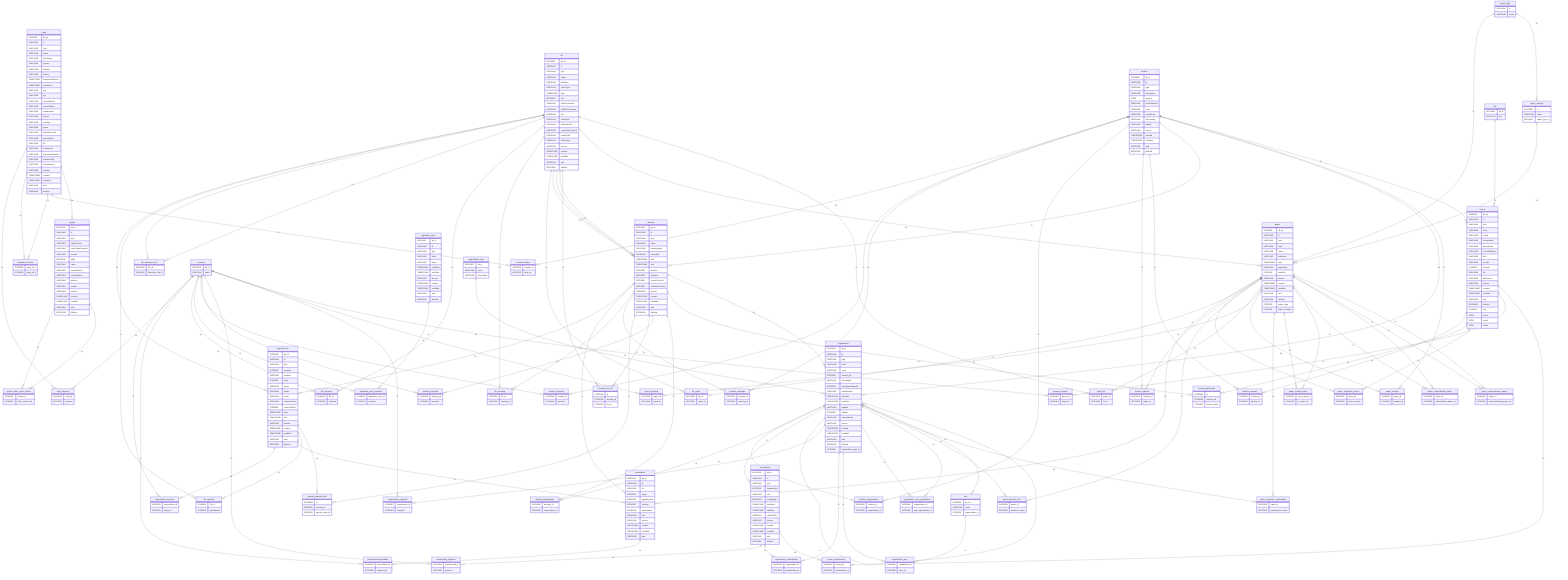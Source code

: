 erDiagram
    agenda_item ||--o{ agendaitem_keyword : FK
    agenda_item ||--o{ consultation : FK
    agenda_item ||--o{ file_agenda : FK
    agenda_item ||--o{ meeting_agenda_item : FK
    body ||--o{ body_keyword : FK
    body ||--o{ equivalent_bodies : FK
    body ||--o{ equivalent_bodies : FK
    body ||--o{ location_bodies : FK
    body ||--o{ system : FK
    consultation ||--o{ consultationkeywordlink : FK
    file ||--o{ agenda_item : FK
    file ||--o{ file_agenda : FK
    file ||--o{ file_derivative_link : FK
    file ||--o{ file_derivative_link : FK
    file ||--o{ file_keyword : FK
    file ||--o{ file_meeting : FK
    file ||--o{ file_paper : FK
    file ||--o{ meeting : FK
    file ||--o{ meeting : FK
    file ||--o{ meeting : FK
    file ||--o{ meeting_aux_file : FK
    file ||--o{ paper : FK
    file ||--o{ paper_file : FK
    keyword ||--o{ agendaitem_keyword : FK
    keyword ||--o{ body_keyword : FK
    keyword ||--o{ consultationkeywordlink : FK
    keyword ||--o{ file_keyword : FK
    keyword ||--o{ legislative_term_keyword : FK
    keyword ||--o{ location_keyword : FK
    keyword ||--o{ meeting_keyword : FK
    keyword ||--o{ membership_keyword : FK
    keyword ||--o{ organization_keyword : FK
    keyword ||--o{ paper_keyword : FK
    keyword ||--o{ person_keyword : FK
    legislative_term ||--o{ legislative_term_keyword : FK
    location ||--o{ location_bodies : FK
    location ||--o{ location_keyword : FK
    location ||--o{ location_meetings : FK
    location ||--o{ location_organizations : FK
    location ||--o{ location_papers : FK
    location ||--o{ location_persons : FK
    location ||--o{ meeting : FK
    location ||--o{ organization : FK
    location ||--o{ paper_location : FK
    location ||--o{ person : FK
    meeting ||--o{ agenda_item : FK
    meeting ||--o{ consultation : FK
    meeting ||--o{ file_meeting : FK
    meeting ||--o{ location_meetings : FK
    meeting ||--o{ meeting_agenda_item : FK
    meeting ||--o{ meeting_aux_file : FK
    meeting ||--o{ meeting_keyword : FK
    meeting ||--o{ meeting_organization : FK
    meeting ||--o{ meeting_participant : FK
    meeting ||--o{ organization : FK
    membership ||--o{ membership_keyword : FK
    membership ||--o{ organization_membership : FK
    membership ||--o{ person_membership : FK
    organization ||--o{ location_organizations : FK
    organization ||--o{ meeting_organization : FK
    organization ||--o{ membership : FK
    organization ||--o{ organization : FK
    organization ||--o{ organization_keyword : FK
    organization ||--o{ organization_membership : FK
    organization ||--o{ organization_post : FK
    organization ||--o{ organization_sub_organization : FK
    organization ||--o{ organization_sub_organization : FK
    organization ||--o{ paper_direction_link : FK
    organization ||--o{ paper_originator_organization : FK
    organization ||--o{ post : FK
    organization_type ||--o{ organization : FK
    paper ||--o{ consultation : FK
    paper ||--o{ file_paper : FK
    paper ||--o{ location_papers : FK
    paper ||--o{ paper_Originator_person : FK
    paper ||--o{ paper_direction_link : FK
    paper ||--o{ paper_file : FK
    paper ||--o{ paper_keyword : FK
    paper ||--o{ paper_location : FK
    paper ||--o{ paper_originator_organization : FK
    paper ||--o{ paper_related_paper : FK
    paper ||--o{ paper_related_paper : FK
    paper ||--o{ paper_subordinated_paper : FK
    paper ||--o{ paper_subordinated_paper : FK
    paper ||--o{ paper_superordinated_paper : FK
    paper ||--o{ paper_superordinated_paper : FK
    paper_subtype ||--o{ paper : FK
    paper_type ||--o{ paper : FK
    paper_type ||--o{ paper_subtype : FK
    person ||--o{ location_persons : FK
    person ||--o{ meeting_participant : FK
    person ||--o{ paper_Originator_person : FK
    person ||--o{ person_keyword : FK
    person ||--o{ person_membership : FK
    post ||--o{ organization_post : FK
    system ||--o{ system_other_oparl_version : FK
    system ||--o{ system_other_oparl_version : FK
    title ||--o{ person : FK

    agenda_item {
        INTEGER db_id
        VARCHAR id
        VARCHAR type
        INTEGER meeting
        VARCHAR number
        INTEGER order
        VARCHAR name
        BOOLEAN public
        VARCHAR result
        VARCHAR resolutionText
        INTEGER resolutionFile
        TIMESTAMP start
        TIMESTAMP end
        VARCHAR license
        TIMESTAMP created
        TIMESTAMP modified
        VARCHAR web
        BOOLEAN deleted
    }
    agendaitem_keyword {
        INTEGER agendaitem_id
        INTEGER keyword
    }
    body {
        INTEGER db_id
        VARCHAR id
        VARCHAR type
        VARCHAR name
        VARCHAR shortName
        VARCHAR system
        VARCHAR website
        VARCHAR license
        TIMESTAMP licenseValidSince
        TIMESTAMP oparlSince
        VARCHAR ags
        VARCHAR rgs
        VARCHAR contactEmail
        VARCHAR contactName
        VARCHAR organization
        VARCHAR person
        VARCHAR meeting
        VARCHAR paper
        VARCHAR legislativeTerm
        VARCHAR agendaItem
        VARCHAR file
        VARCHAR locationList
        VARCHAR legislativeTermList
        VARCHAR membership
        VARCHAR classification
        VARCHAR location
        TIMESTAMP created
        TIMESTAMP modified
        VARCHAR web
        BOOLEAN deleted
    }
    body_keyword {
        INTEGER body_id
        INTEGER keyword
    }
    consultation {
        INTEGER db_id
        VARCHAR id
        VARCHAR url
        INTEGER paper
        INTEGER agenda_item
        INTEGER meeting
        BOOLEAN authoritative
        VARCHAR role
        VARCHAR license
        TIMESTAMP created
        TIMESTAMP modified
        VARCHAR web
    }
    consultationkeywordlink {
        INTEGER consultation_id
        INTEGER keyword_id
    }
    equivalent_bodies {
        INTEGER body_id_a
        INTEGER body_id_b
    }
    file {
        INTEGER db_id
        VARCHAR id
        VARCHAR type
        VARCHAR name
        VARCHAR fileName
        VARCHAR mimeType
        TIMESTAMP date
        INTEGER size
        VARCHAR sha1Checksum
        VARCHAR sha512Checksum
        VARCHAR text
        VARCHAR accessUrl
        VARCHAR downloadUrl
        VARCHAR externalServiceUrl
        VARCHAR masterFile
        VARCHAR fileLicense
        VARCHAR license
        TIMESTAMP created
        TIMESTAMP modified
        VARCHAR web
        BOOLEAN deleted
    }
    file_agenda {
        INTEGER file_id
        INTEGER agendaItem
    }
    file_derivative_link {
        INTEGER file_id
        INTEGER derivative_file_id
    }
    file_keyword {
        INTEGER file_id
        INTEGER keyword
    }
    file_meeting {
        INTEGER file_id
        INTEGER meeting_id
    }
    file_paper {
        INTEGER file_id
        INTEGER paper_id
    }
    keyword {
        INTEGER db_id
        VARCHAR name
    }
    legislative_term {
        INTEGER db_id
        VARCHAR id
        VARCHAR type
        VARCHAR body
        VARCHAR name
        TIMESTAMP startDate
        TIMESTAMP endDate
        VARCHAR license
        TIMESTAMP created
        TIMESTAMP modified
        VARCHAR web
        BOOLEAN deleted
    }
    legislative_term_keyword {
        INTEGER legislative_term_id
        INTEGER keyword
    }
    location {
        INTEGER db_id
        VARCHAR id
        VARCHAR type
        VARCHAR description
        JSON geojson
        VARCHAR streetAddress
        VARCHAR room
        VARCHAR postalCode
        VARCHAR subLocality
        VARCHAR locality
        VARCHAR license
        TIMESTAMP created
        TIMESTAMP modified
        VARCHAR web
        BOOLEAN deleted
    }
    location_bodies {
        INTEGER location_id
        INTEGER body_id
    }
    location_keyword {
        INTEGER location_id
        INTEGER keyword
    }
    location_meetings {
        INTEGER location_id
        INTEGER meeting_id
    }
    location_organizations {
        INTEGER location_id
        INTEGER organization_id
    }
    location_papers {
        INTEGER location_id
        INTEGER paper_id
    }
    location_persons {
        INTEGER location_id
        INTEGER person_id
    }
    meeting {
        INTEGER db_id
        VARCHAR id
        VARCHAR type
        VARCHAR name
        VARCHAR meetingState
        BOOLEAN cancelled
        TIMESTAMP start
        TIMESTAMP end
        INTEGER location
        INTEGER invitation
        INTEGER resultsProtocol
        INTEGER verbatimProtocol
        VARCHAR license
        TIMESTAMP created
        TIMESTAMP modified
        VARCHAR web
        BOOLEAN deleted
    }
    meeting_agenda_item {
        INTEGER id
        INTEGER meeting_id
        INTEGER agenda_item_id
    }
    meeting_aux_file {
        INTEGER id
        INTEGER meeting_id
        INTEGER file_id
    }
    meeting_keyword {
        INTEGER meeting_id
        INTEGER keyword
    }
    meeting_organization {
        INTEGER meeting_id
        INTEGER organization_id
    }
    meeting_participant {
        INTEGER id
        INTEGER meeting_id
        INTEGER person_name
    }
    membership {
        INTEGER db_id
        VARCHAR id
        VARCHAR type
        INTEGER organization
        VARCHAR role
        BOOLEAN votingRight
        TIMESTAMP startDate
        TIMESTAMP endDate
        VARCHAR onBehalfOf
        VARCHAR license
        TIMESTAMP created
        TIMESTAMP modified
        VARCHAR web
        BOOLEAN deleted
    }
    membership_keyword {
        INTEGER membership_id
        INTEGER keyword
    }
    organization {
        INTEGER db_id
        VARCHAR id
        VARCHAR type
        VARCHAR body
        VARCHAR name
        INTEGER meeting_id
        VARCHAR shortName
        INTEGER subOrganizationOf
        VARCHAR classification
        TIMESTAMP startDate
        TIMESTAMP endDate
        VARCHAR website
        INTEGER location
        VARCHAR externalBody
        VARCHAR license
        TIMESTAMP created
        TIMESTAMP modified
        VARCHAR web
        BOOLEAN deleted
        INTEGER organization_type_id
    }
    organization_keyword {
        INTEGER organization_id
        INTEGER keyword
    }
    organization_membership {
        INTEGER organization_id
        INTEGER membership_id
    }
    organization_post {
        INTEGER organization_id
        INTEGER post_str
    }
    organization_sub_organization {
        INTEGER organization_id
        INTEGER sub_organization_id
    }
    organization_type {
        INTEGER db_id
        VARCHAR name
        VARCHAR description
    }
    paper {
        INTEGER db_id
        VARCHAR id
        VARCHAR type
        VARCHAR body
        VARCHAR name
        VARCHAR reference
        TIMESTAMP date
        VARCHAR paperType
        INTEGER mainFile
        VARCHAR license
        TIMESTAMP created
        TIMESTAMP modified
        VARCHAR web
        BOOLEAN deleted
        INTEGER paper_type
        INTEGER paper_subtype
    }
    paper_Originator_person {
        INTEGER paper_id
        INTEGER person_name
    }
    paper_direction_link {
        INTEGER paper_id
        INTEGER direction_name
    }
    paper_file {
        INTEGER paper_id
        INTEGER file_id
    }
    paper_keyword {
        INTEGER paper_id
        INTEGER keyword
    }
    paper_location {
        INTEGER paper_id
        INTEGER location_id
    }
    paper_originator_organization {
        INTEGER paper_id
        INTEGER organization_name
    }
    paper_related_paper {
        INTEGER from_paper_id
        INTEGER to_paper_id
    }
    paper_subordinated_paper {
        INTEGER paper_id
        INTEGER subordinated_paper_url
    }
    paper_subtype {
        INTEGER id
        VARCHAR name
        INTEGER paper_type_id
    }
    paper_superordinated_paper {
        INTEGER paper_id
        INTEGER superordinated_paper_url
    }
    paper_type {
        INTEGER id
        VARCHAR name
    }
    person {
        INTEGER db_id
        VARCHAR id
        VARCHAR type
        VARCHAR body
        VARCHAR name
        VARCHAR familyName
        VARCHAR givenName
        VARCHAR formOfAddress
        VARCHAR affix
        VARCHAR gender
        INTEGER location
        VARCHAR life
        VARCHAR lifeSource
        VARCHAR license
        TIMESTAMP created
        TIMESTAMP modified
        VARCHAR web
        BOOLEAN deleted
        INTEGER title
        JSON phone
        JSON email
        JSON status
    }
    person_keyword {
        INTEGER person_id
        INTEGER keyword
    }
    person_membership {
        INTEGER person_id
        INTEGER membership_id
    }
    post {
        INTEGER db_id
        VARCHAR name
        INTEGER organization_id
    }
    system {
        INTEGER db_id
        VARCHAR id
        VARCHAR type
        VARCHAR oparlVersion
        VARCHAR otherOparlVersions
        VARCHAR license
        INTEGER body
        VARCHAR name
        VARCHAR contactEmail
        VARCHAR contactName
        VARCHAR website
        VARCHAR vendor
        VARCHAR product
        TIMESTAMP created
        TIMESTAMP modified
        VARCHAR web
        BOOLEAN deleted
    }
    system_other_oparl_version {
        INTEGER system_id
        INTEGER other_version_id
    }
    title {
        INTEGER db_id
        VARCHAR title
    }